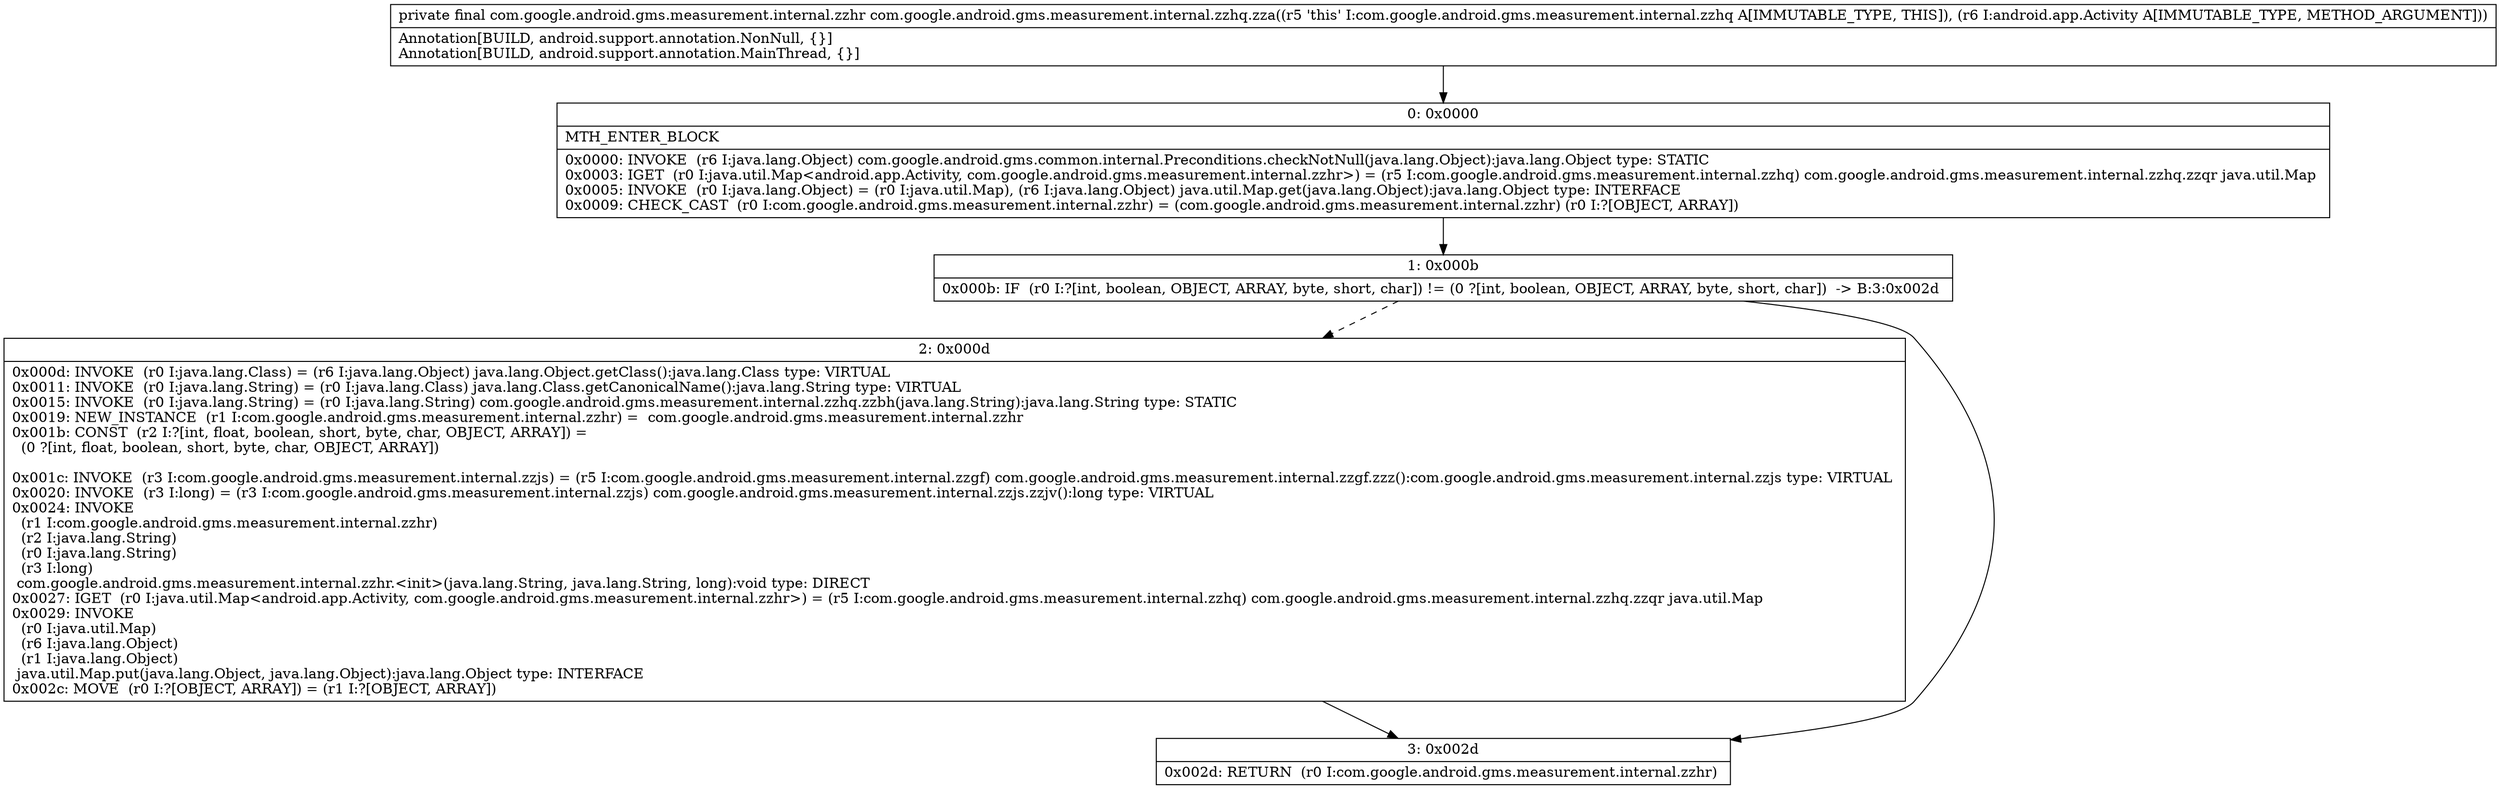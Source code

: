 digraph "CFG forcom.google.android.gms.measurement.internal.zzhq.zza(Landroid\/app\/Activity;)Lcom\/google\/android\/gms\/measurement\/internal\/zzhr;" {
Node_0 [shape=record,label="{0\:\ 0x0000|MTH_ENTER_BLOCK\l|0x0000: INVOKE  (r6 I:java.lang.Object) com.google.android.gms.common.internal.Preconditions.checkNotNull(java.lang.Object):java.lang.Object type: STATIC \l0x0003: IGET  (r0 I:java.util.Map\<android.app.Activity, com.google.android.gms.measurement.internal.zzhr\>) = (r5 I:com.google.android.gms.measurement.internal.zzhq) com.google.android.gms.measurement.internal.zzhq.zzqr java.util.Map \l0x0005: INVOKE  (r0 I:java.lang.Object) = (r0 I:java.util.Map), (r6 I:java.lang.Object) java.util.Map.get(java.lang.Object):java.lang.Object type: INTERFACE \l0x0009: CHECK_CAST  (r0 I:com.google.android.gms.measurement.internal.zzhr) = (com.google.android.gms.measurement.internal.zzhr) (r0 I:?[OBJECT, ARRAY]) \l}"];
Node_1 [shape=record,label="{1\:\ 0x000b|0x000b: IF  (r0 I:?[int, boolean, OBJECT, ARRAY, byte, short, char]) != (0 ?[int, boolean, OBJECT, ARRAY, byte, short, char])  \-\> B:3:0x002d \l}"];
Node_2 [shape=record,label="{2\:\ 0x000d|0x000d: INVOKE  (r0 I:java.lang.Class) = (r6 I:java.lang.Object) java.lang.Object.getClass():java.lang.Class type: VIRTUAL \l0x0011: INVOKE  (r0 I:java.lang.String) = (r0 I:java.lang.Class) java.lang.Class.getCanonicalName():java.lang.String type: VIRTUAL \l0x0015: INVOKE  (r0 I:java.lang.String) = (r0 I:java.lang.String) com.google.android.gms.measurement.internal.zzhq.zzbh(java.lang.String):java.lang.String type: STATIC \l0x0019: NEW_INSTANCE  (r1 I:com.google.android.gms.measurement.internal.zzhr) =  com.google.android.gms.measurement.internal.zzhr \l0x001b: CONST  (r2 I:?[int, float, boolean, short, byte, char, OBJECT, ARRAY]) = \l  (0 ?[int, float, boolean, short, byte, char, OBJECT, ARRAY])\l \l0x001c: INVOKE  (r3 I:com.google.android.gms.measurement.internal.zzjs) = (r5 I:com.google.android.gms.measurement.internal.zzgf) com.google.android.gms.measurement.internal.zzgf.zzz():com.google.android.gms.measurement.internal.zzjs type: VIRTUAL \l0x0020: INVOKE  (r3 I:long) = (r3 I:com.google.android.gms.measurement.internal.zzjs) com.google.android.gms.measurement.internal.zzjs.zzjv():long type: VIRTUAL \l0x0024: INVOKE  \l  (r1 I:com.google.android.gms.measurement.internal.zzhr)\l  (r2 I:java.lang.String)\l  (r0 I:java.lang.String)\l  (r3 I:long)\l com.google.android.gms.measurement.internal.zzhr.\<init\>(java.lang.String, java.lang.String, long):void type: DIRECT \l0x0027: IGET  (r0 I:java.util.Map\<android.app.Activity, com.google.android.gms.measurement.internal.zzhr\>) = (r5 I:com.google.android.gms.measurement.internal.zzhq) com.google.android.gms.measurement.internal.zzhq.zzqr java.util.Map \l0x0029: INVOKE  \l  (r0 I:java.util.Map)\l  (r6 I:java.lang.Object)\l  (r1 I:java.lang.Object)\l java.util.Map.put(java.lang.Object, java.lang.Object):java.lang.Object type: INTERFACE \l0x002c: MOVE  (r0 I:?[OBJECT, ARRAY]) = (r1 I:?[OBJECT, ARRAY]) \l}"];
Node_3 [shape=record,label="{3\:\ 0x002d|0x002d: RETURN  (r0 I:com.google.android.gms.measurement.internal.zzhr) \l}"];
MethodNode[shape=record,label="{private final com.google.android.gms.measurement.internal.zzhr com.google.android.gms.measurement.internal.zzhq.zza((r5 'this' I:com.google.android.gms.measurement.internal.zzhq A[IMMUTABLE_TYPE, THIS]), (r6 I:android.app.Activity A[IMMUTABLE_TYPE, METHOD_ARGUMENT]))  | Annotation[BUILD, android.support.annotation.NonNull, \{\}]\lAnnotation[BUILD, android.support.annotation.MainThread, \{\}]\l}"];
MethodNode -> Node_0;
Node_0 -> Node_1;
Node_1 -> Node_2[style=dashed];
Node_1 -> Node_3;
Node_2 -> Node_3;
}

